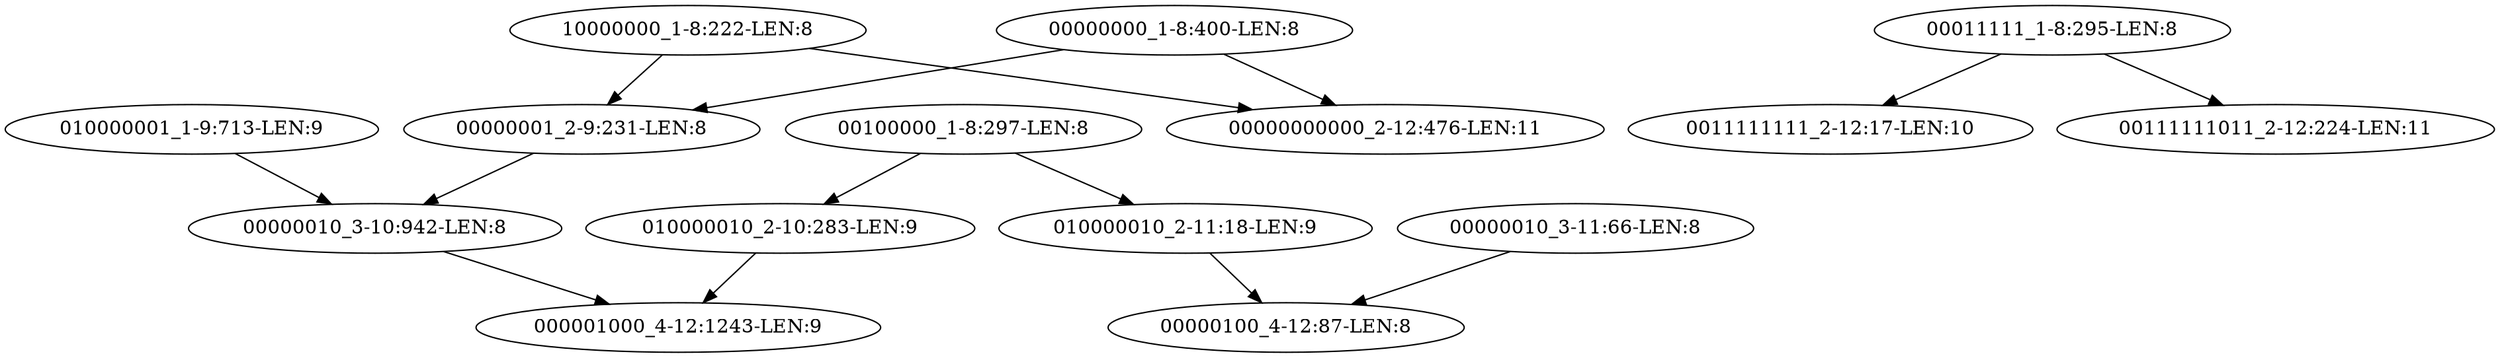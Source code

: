 digraph G {
    "00100000_1-8:297-LEN:8" -> "010000010_2-10:283-LEN:9";
    "00100000_1-8:297-LEN:8" -> "010000010_2-11:18-LEN:9";
    "010000010_2-10:283-LEN:9" -> "000001000_4-12:1243-LEN:9";
    "10000000_1-8:222-LEN:8" -> "00000000000_2-12:476-LEN:11";
    "10000000_1-8:222-LEN:8" -> "00000001_2-9:231-LEN:8";
    "010000010_2-11:18-LEN:9" -> "00000100_4-12:87-LEN:8";
    "00000010_3-10:942-LEN:8" -> "000001000_4-12:1243-LEN:9";
    "00000010_3-11:66-LEN:8" -> "00000100_4-12:87-LEN:8";
    "00011111_1-8:295-LEN:8" -> "0011111111_2-12:17-LEN:10";
    "00011111_1-8:295-LEN:8" -> "00111111011_2-12:224-LEN:11";
    "010000001_1-9:713-LEN:9" -> "00000010_3-10:942-LEN:8";
    "00000000_1-8:400-LEN:8" -> "00000000000_2-12:476-LEN:11";
    "00000000_1-8:400-LEN:8" -> "00000001_2-9:231-LEN:8";
    "00000001_2-9:231-LEN:8" -> "00000010_3-10:942-LEN:8";
}
